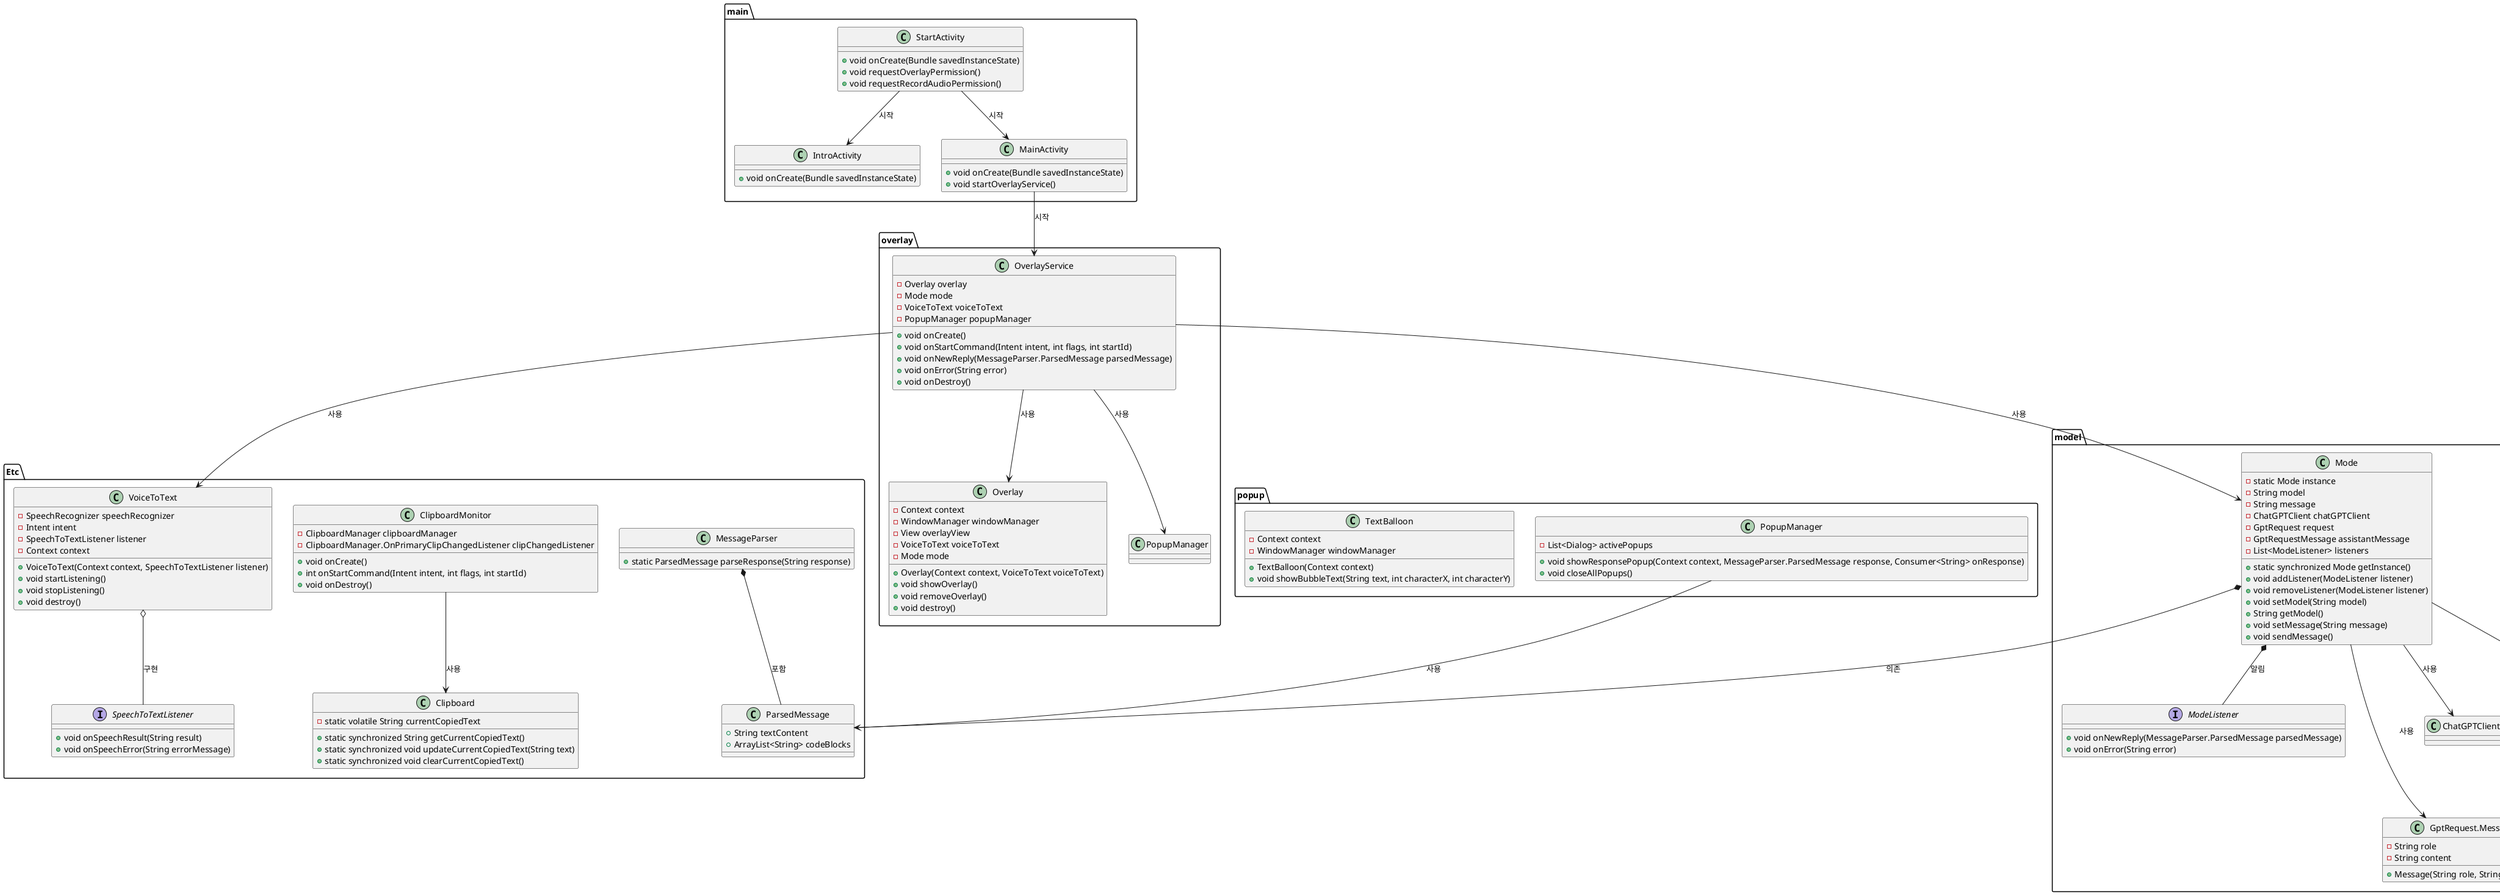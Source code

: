 @startuml

package Etc {
    class Clipboard {
        - static volatile String currentCopiedText
        + static synchronized String getCurrentCopiedText()
        + static synchronized void updateCurrentCopiedText(String text)
        + static synchronized void clearCurrentCopiedText()
    }

    class ClipboardMonitor {
        - ClipboardManager clipboardManager
        - ClipboardManager.OnPrimaryClipChangedListener clipChangedListener
        + void onCreate()
        + int onStartCommand(Intent intent, int flags, int startId)
        + void onDestroy()
    }

    ClipboardMonitor --> Clipboard : 사용

    class MessageParser {
        + static ParsedMessage parseResponse(String response)
    }

    class ParsedMessage {
        + String textContent
        + ArrayList<String> codeBlocks
    }

    MessageParser *-- ParsedMessage : 포함

    class VoiceToText {
        - SpeechRecognizer speechRecognizer
        - Intent intent
        - SpeechToTextListener listener
        - Context context
        + VoiceToText(Context context, SpeechToTextListener listener)
        + void startListening()
        + void stopListening()
        + void destroy()
    }

    interface SpeechToTextListener {
        + void onSpeechResult(String result)
        + void onSpeechError(String errorMessage)
    }

    VoiceToText o-- SpeechToTextListener : 구현
}

package model {
    class Mode {
        - static Mode instance
        - String model
        - String message
        - ChatGPTClient chatGPTClient
        - GptRequest request
        - GptRequestMessage assistantMessage
        - List<ModeListener> listeners
        + static synchronized Mode getInstance()
        + void addListener(ModeListener listener)
        + void removeListener(ModeListener listener)
        + void setModel(String model)
        + String getModel()
        + void setMessage(String message)
        + void sendMessage()
    }

    interface ModeListener {
        + void onNewReply(MessageParser.ParsedMessage parsedMessage)
        + void onError(String error)
    }

    class GptRequest {
        - String model
        - List<GptRequestMessage> messages
        + GptRequest(String model, List<GptRequestMessage> messages)
    }

    class "GptRequest.Message" as GptRequestMessage {
        - String role
        - String content
        + Message(String role, String content)
    }

    class "GptResponse.Choice" as GptResponseChoice {
        - Message message
        + Message getMessage()
    }

    class "GptResponse.Message" as GptResponseMessage {
        - String content
        + String getContent()
    }

    GptRequest *-- GptRequestMessage : 포함
    GptResponse *-- GptResponseChoice : 포함
    GptResponseChoice *-- GptResponseMessage : 포함

    Mode *-- ModeListener : 알림
    Mode *-- ParsedMessage : 의존
    Mode --> ChatGPTClient : 사용
    Mode --> GptRequest : 사용
    Mode --> GptRequestMessage : 사용
}

package network {
    class ChatGPTClient {
        - OkHttpClient client
        - Gson gson
        + ChatGPTClient()
        + void sendMessage(GptRequest request, String model, ChatGPTResponseListener listener)
    }

    interface ChatGPTResponseListener {
        + void onResponse(MessageParser.ParsedMessage parsedMessage)
        + void onFailure(String error)
    }

    ChatGPTClient o-- ChatGPTResponseListener : 구현
    ChatGPTClient --> GptRequest : 사용
    ChatGPTClient --> GptResponse : 사용
}

package overlay {
    class Overlay {
        - Context context
        - WindowManager windowManager
        - View overlayView
        - VoiceToText voiceToText
        - Mode mode
        + Overlay(Context context, VoiceToText voiceToText)
        + void showOverlay()
        + void removeOverlay()
        + void destroy()
    }

    class OverlayService {
        - Overlay overlay
        - Mode mode
        - VoiceToText voiceToText
        - PopupManager popupManager
        + void onCreate()
        + void onStartCommand(Intent intent, int flags, int startId)
        + void onNewReply(MessageParser.ParsedMessage parsedMessage)
        + void onError(String error)
        + void onDestroy()
    }

    OverlayService --> Overlay : 사용
    OverlayService --> Mode : 사용
    OverlayService --> VoiceToText : 사용
    OverlayService --> PopupManager : 사용
}

package popup {
    class PopupManager {
        - List<Dialog> activePopups
        + void showResponsePopup(Context context, MessageParser.ParsedMessage response, Consumer<String> onResponse)
        + void closeAllPopups()
    }

    class TextBalloon {
        - Context context
        - WindowManager windowManager
        + TextBalloon(Context context)
        + void showBubbleText(String text, int characterX, int characterY)
    }

    PopupManager --> ParsedMessage : 사용
}

package main {
    class IntroActivity {
        + void onCreate(Bundle savedInstanceState)
    }

    class MainActivity {
        + void onCreate(Bundle savedInstanceState)
        + void startOverlayService()
    }

    class StartActivity {
        + void onCreate(Bundle savedInstanceState)
        + void requestOverlayPermission()
        + void requestRecordAudioPermission()
    }

    MainActivity --> OverlayService : 시작
    StartActivity --> IntroActivity : 시작
    StartActivity --> MainActivity : 시작
}

@enduml
